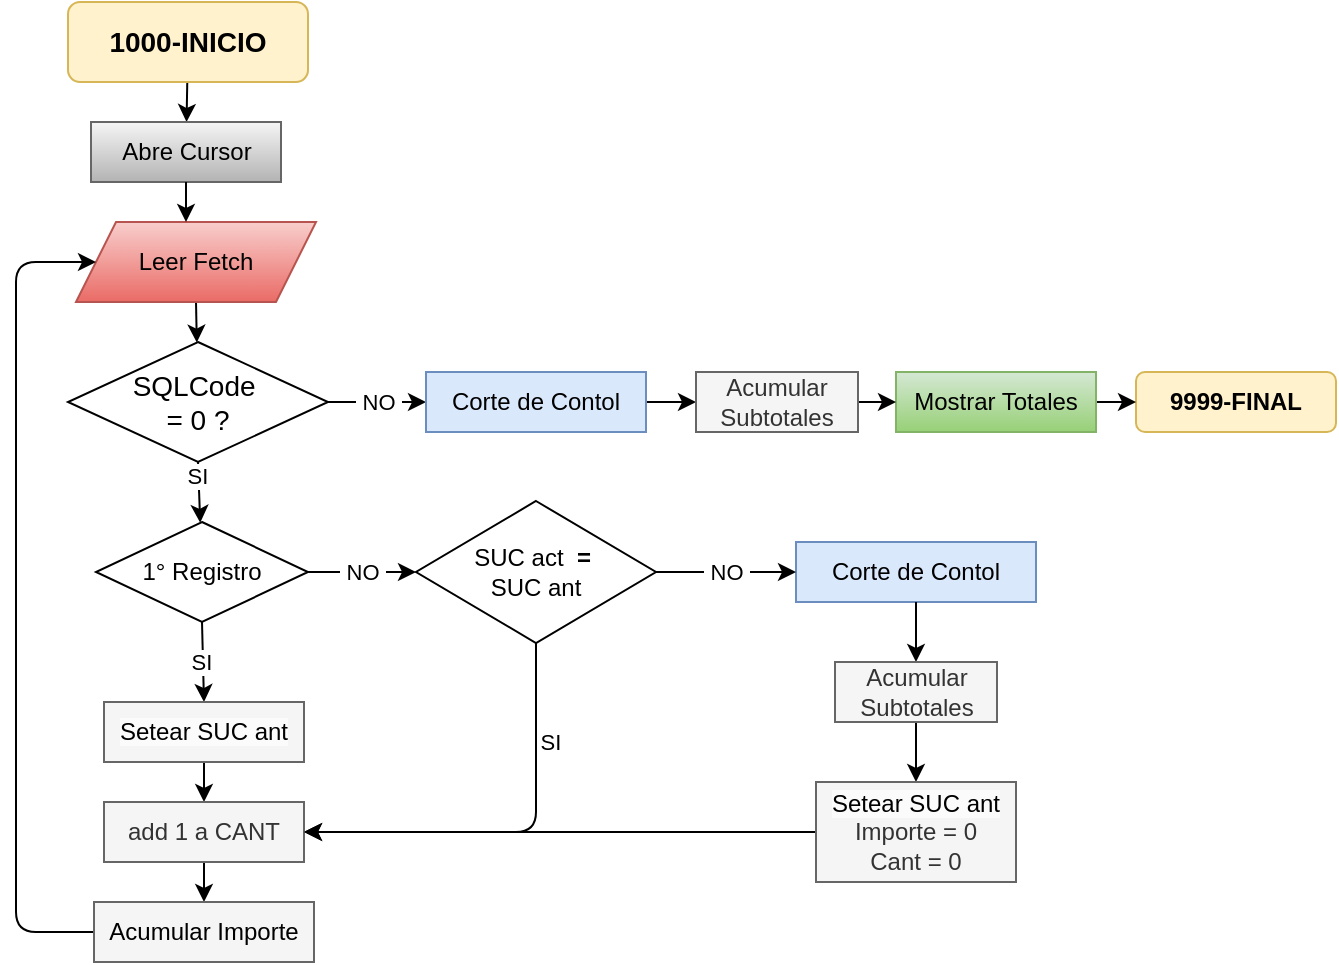 <mxfile>
    <diagram id="orXAmYVh9-CZ3GWi7Xlr" name="Página-1">
        <mxGraphModel dx="1265" dy="558" grid="1" gridSize="10" guides="1" tooltips="1" connect="1" arrows="1" fold="1" page="1" pageScale="1" pageWidth="827" pageHeight="1169" background="#FFFFFF" math="0" shadow="0">
            <root>
                <mxCell id="0"/>
                <mxCell id="1" parent="0"/>
                <mxCell id="78" value="" style="edgeStyle=none;html=1;" edge="1" parent="1" source="4" target="75">
                    <mxGeometry relative="1" as="geometry"/>
                </mxCell>
                <mxCell id="4" value="1000-INICIO" style="rounded=1;whiteSpace=wrap;html=1;fillColor=#fff2cc;strokeColor=#d6b656;fontStyle=1;fontSize=14;" parent="1" vertex="1">
                    <mxGeometry x="66" y="10" width="120" height="40" as="geometry"/>
                </mxCell>
                <mxCell id="8" value="" style="edgeStyle=none;html=1;exitX=0.5;exitY=1;exitDx=0;exitDy=0;" parent="1" source="36" target="7" edge="1">
                    <mxGeometry relative="1" as="geometry">
                        <mxPoint x="130" y="160" as="sourcePoint"/>
                    </mxGeometry>
                </mxCell>
                <mxCell id="7" value="SQLCode&amp;nbsp;&lt;div&gt;= 0 ?&lt;/div&gt;" style="rhombus;whiteSpace=wrap;html=1;fontSize=14;rounded=0;fontStyle=0;" parent="1" vertex="1">
                    <mxGeometry x="66" y="180" width="130" height="60" as="geometry"/>
                </mxCell>
                <mxCell id="11" value="" style="endArrow=classic;html=1;exitX=0.5;exitY=1;exitDx=0;exitDy=0;" parent="1" source="7" target="38" edge="1">
                    <mxGeometry relative="1" as="geometry">
                        <mxPoint x="129.5" y="270" as="sourcePoint"/>
                        <mxPoint x="130" y="290" as="targetPoint"/>
                    </mxGeometry>
                </mxCell>
                <mxCell id="12" value="SI&amp;nbsp;" style="edgeLabel;resizable=0;html=1;;align=center;verticalAlign=middle;" parent="11" connectable="0" vertex="1">
                    <mxGeometry relative="1" as="geometry">
                        <mxPoint y="-8" as="offset"/>
                    </mxGeometry>
                </mxCell>
                <mxCell id="15" value="SUC act&amp;nbsp;&amp;nbsp;&lt;span style=&quot;background-color: transparent;&quot;&gt;&lt;b&gt;=&amp;nbsp;&lt;/b&gt;&lt;/span&gt;&lt;div&gt;SUC ant&lt;/div&gt;" style="rhombus;whiteSpace=wrap;html=1;" parent="1" vertex="1">
                    <mxGeometry x="240" y="259.5" width="120" height="71" as="geometry"/>
                </mxCell>
                <mxCell id="61" style="edgeStyle=none;html=1;entryX=0.5;entryY=0;entryDx=0;entryDy=0;" parent="1" source="68" target="60" edge="1">
                    <mxGeometry relative="1" as="geometry"/>
                </mxCell>
                <mxCell id="21" value="Corte de Contol" style="rounded=0;whiteSpace=wrap;html=1;fillColor=#dae8fc;strokeColor=#6c8ebf;" parent="1" vertex="1">
                    <mxGeometry x="430" y="280" width="120" height="30" as="geometry"/>
                </mxCell>
                <mxCell id="26" value="" style="endArrow=classic;html=1;exitX=1;exitY=0.5;exitDx=0;exitDy=0;entryX=0;entryY=0.5;entryDx=0;entryDy=0;" parent="1" source="15" target="21" edge="1">
                    <mxGeometry relative="1" as="geometry">
                        <mxPoint x="170" y="330" as="sourcePoint"/>
                        <mxPoint x="270" y="330" as="targetPoint"/>
                    </mxGeometry>
                </mxCell>
                <mxCell id="27" value="&amp;nbsp;NO&amp;nbsp;" style="edgeLabel;resizable=0;html=1;;align=center;verticalAlign=middle;" parent="26" connectable="0" vertex="1">
                    <mxGeometry relative="1" as="geometry"/>
                </mxCell>
                <mxCell id="28" value="" style="endArrow=classic;html=1;exitX=0.5;exitY=1;exitDx=0;exitDy=0;entryX=1;entryY=0.5;entryDx=0;entryDy=0;" parent="1" source="15" target="55" edge="1">
                    <mxGeometry relative="1" as="geometry">
                        <mxPoint x="170" y="380" as="sourcePoint"/>
                        <mxPoint x="310" y="440" as="targetPoint"/>
                        <Array as="points">
                            <mxPoint x="300" y="425"/>
                        </Array>
                    </mxGeometry>
                </mxCell>
                <mxCell id="29" value="SI" style="edgeLabel;resizable=0;html=1;;align=center;verticalAlign=middle;" parent="28" connectable="0" vertex="1">
                    <mxGeometry relative="1" as="geometry">
                        <mxPoint x="18" y="-45" as="offset"/>
                    </mxGeometry>
                </mxCell>
                <mxCell id="30" value="9999-FINAL" style="rounded=1;whiteSpace=wrap;html=1;fillColor=#fff2cc;strokeColor=#d6b656;fontStyle=1" parent="1" vertex="1">
                    <mxGeometry x="600" y="195" width="100" height="30" as="geometry"/>
                </mxCell>
                <mxCell id="34" value="" style="endArrow=classic;html=1;entryX=0;entryY=0.5;entryDx=0;entryDy=0;exitX=1;exitY=0.5;exitDx=0;exitDy=0;" parent="1" source="7" target="48" edge="1">
                    <mxGeometry relative="1" as="geometry">
                        <mxPoint x="200" y="190" as="sourcePoint"/>
                        <mxPoint x="300" y="190" as="targetPoint"/>
                    </mxGeometry>
                </mxCell>
                <mxCell id="35" value="&amp;nbsp;NO&amp;nbsp;" style="edgeLabel;resizable=0;html=1;;align=center;verticalAlign=middle;" parent="34" connectable="0" vertex="1">
                    <mxGeometry relative="1" as="geometry"/>
                </mxCell>
                <mxCell id="36" value="Leer Fetch" style="shape=parallelogram;perimeter=parallelogramPerimeter;whiteSpace=wrap;html=1;fixedSize=1;fillColor=#f8cecc;gradientColor=#ea6b66;strokeColor=#b85450;" parent="1" vertex="1">
                    <mxGeometry x="70" y="120" width="120" height="40" as="geometry"/>
                </mxCell>
                <mxCell id="38" value="1° Registro" style="rhombus;whiteSpace=wrap;html=1;" parent="1" vertex="1">
                    <mxGeometry x="80" y="270" width="106" height="50" as="geometry"/>
                </mxCell>
                <mxCell id="42" value="" style="endArrow=classic;html=1;exitX=0.5;exitY=1;exitDx=0;exitDy=0;entryX=0.5;entryY=0;entryDx=0;entryDy=0;" parent="1" source="38" target="54" edge="1">
                    <mxGeometry relative="1" as="geometry">
                        <mxPoint x="250" y="300" as="sourcePoint"/>
                        <mxPoint x="130" y="370" as="targetPoint"/>
                    </mxGeometry>
                </mxCell>
                <mxCell id="43" value="SI&amp;nbsp;" style="edgeLabel;resizable=0;html=1;;align=center;verticalAlign=middle;" parent="42" connectable="0" vertex="1">
                    <mxGeometry relative="1" as="geometry">
                        <mxPoint as="offset"/>
                    </mxGeometry>
                </mxCell>
                <mxCell id="46" value="" style="endArrow=classic;html=1;exitX=1;exitY=0.5;exitDx=0;exitDy=0;entryX=0;entryY=0.5;entryDx=0;entryDy=0;" parent="1" source="38" target="15" edge="1">
                    <mxGeometry relative="1" as="geometry">
                        <mxPoint x="190" y="279.5" as="sourcePoint"/>
                        <mxPoint x="270" y="279.5" as="targetPoint"/>
                    </mxGeometry>
                </mxCell>
                <mxCell id="47" value="&amp;nbsp;NO&amp;nbsp;" style="edgeLabel;resizable=0;html=1;;align=center;verticalAlign=middle;" parent="46" connectable="0" vertex="1">
                    <mxGeometry relative="1" as="geometry"/>
                </mxCell>
                <mxCell id="64" style="edgeStyle=none;html=1;entryX=0;entryY=0.5;entryDx=0;entryDy=0;" parent="1" source="48" target="66" edge="1">
                    <mxGeometry relative="1" as="geometry"/>
                </mxCell>
                <mxCell id="48" value="Corte de Contol" style="rounded=0;whiteSpace=wrap;html=1;fillColor=#dae8fc;strokeColor=#6c8ebf;" parent="1" vertex="1">
                    <mxGeometry x="245" y="195" width="110" height="30" as="geometry"/>
                </mxCell>
                <mxCell id="57" style="edgeStyle=none;html=1;entryX=0.5;entryY=0;entryDx=0;entryDy=0;" parent="1" source="54" target="55" edge="1">
                    <mxGeometry relative="1" as="geometry"/>
                </mxCell>
                <mxCell id="54" value="&lt;span style=&quot;color: rgb(0, 0, 0); font-family: Helvetica; font-size: 12px; font-style: normal; font-variant-ligatures: normal; font-variant-caps: normal; font-weight: 400; letter-spacing: normal; orphans: 2; text-align: center; text-indent: 0px; text-transform: none; widows: 2; word-spacing: 0px; -webkit-text-stroke-width: 0px; white-space: normal; background-color: rgb(251, 251, 251); text-decoration-thickness: initial; text-decoration-style: initial; text-decoration-color: initial; display: inline !important; float: none;&quot;&gt;Setear SUC ant&lt;/span&gt;" style="rounded=0;whiteSpace=wrap;html=1;fillColor=#f5f5f5;fontColor=#333333;strokeColor=#666666;" parent="1" vertex="1">
                    <mxGeometry x="84" y="360" width="100" height="30" as="geometry"/>
                </mxCell>
                <mxCell id="58" style="edgeStyle=none;html=1;entryX=0.5;entryY=0;entryDx=0;entryDy=0;" parent="1" source="55" target="56" edge="1">
                    <mxGeometry relative="1" as="geometry"/>
                </mxCell>
                <mxCell id="55" value="&lt;div&gt;add 1 a CANT&lt;/div&gt;" style="rounded=0;whiteSpace=wrap;html=1;fillColor=#f5f5f5;fontColor=#333333;strokeColor=#666666;" parent="1" vertex="1">
                    <mxGeometry x="84" y="410" width="100" height="30" as="geometry"/>
                </mxCell>
                <mxCell id="59" style="edgeStyle=none;html=1;exitX=0;exitY=0.5;exitDx=0;exitDy=0;entryX=0;entryY=0.5;entryDx=0;entryDy=0;" parent="1" source="56" target="36" edge="1">
                    <mxGeometry relative="1" as="geometry">
                        <mxPoint x="54" y="137.5" as="targetPoint"/>
                        <mxPoint x="50" y="492.5" as="sourcePoint"/>
                        <Array as="points">
                            <mxPoint x="40" y="475"/>
                            <mxPoint x="40" y="140"/>
                        </Array>
                    </mxGeometry>
                </mxCell>
                <mxCell id="56" value="&lt;span style=&quot;color: rgb(0, 0, 0);&quot;&gt;Acumular Importe&lt;/span&gt;" style="rounded=0;whiteSpace=wrap;html=1;fillColor=#f5f5f5;fontColor=#333333;strokeColor=#666666;" parent="1" vertex="1">
                    <mxGeometry x="79" y="460" width="110" height="30" as="geometry"/>
                </mxCell>
                <mxCell id="73" style="edgeStyle=none;html=1;entryX=1;entryY=0.5;entryDx=0;entryDy=0;" parent="1" source="60" target="55" edge="1">
                    <mxGeometry relative="1" as="geometry"/>
                </mxCell>
                <mxCell id="60" value="&lt;span style=&quot;color: rgb(0, 0, 0); font-family: Helvetica; font-size: 12px; font-style: normal; font-variant-ligatures: normal; font-variant-caps: normal; font-weight: 400; letter-spacing: normal; orphans: 2; text-align: center; text-indent: 0px; text-transform: none; widows: 2; word-spacing: 0px; -webkit-text-stroke-width: 0px; white-space: normal; background-color: rgb(251, 251, 251); text-decoration-thickness: initial; text-decoration-style: initial; text-decoration-color: initial; float: none; display: inline !important;&quot;&gt;Setear SUC ant&lt;/span&gt;&lt;div&gt;Importe = 0&lt;/div&gt;&lt;div&gt;Cant = 0&lt;/div&gt;" style="rounded=0;whiteSpace=wrap;html=1;fillColor=#f5f5f5;fontColor=#333333;strokeColor=#666666;" parent="1" vertex="1">
                    <mxGeometry x="440" y="400" width="100" height="50" as="geometry"/>
                </mxCell>
                <mxCell id="65" style="edgeStyle=none;html=1;entryX=0;entryY=0.5;entryDx=0;entryDy=0;" parent="1" source="63" target="30" edge="1">
                    <mxGeometry relative="1" as="geometry"/>
                </mxCell>
                <mxCell id="63" value="Mostrar Totales" style="rounded=0;whiteSpace=wrap;html=1;fillColor=#d5e8d4;gradientColor=#97d077;strokeColor=#82b366;" parent="1" vertex="1">
                    <mxGeometry x="480" y="195" width="100" height="30" as="geometry"/>
                </mxCell>
                <mxCell id="67" style="edgeStyle=none;html=1;entryX=0;entryY=0.5;entryDx=0;entryDy=0;" parent="1" source="66" target="63" edge="1">
                    <mxGeometry relative="1" as="geometry"/>
                </mxCell>
                <mxCell id="66" value="Acumular&lt;div&gt;Subtotales&lt;/div&gt;" style="rounded=0;whiteSpace=wrap;html=1;fillColor=#f5f5f5;fontColor=#333333;strokeColor=#666666;" parent="1" vertex="1">
                    <mxGeometry x="380" y="195" width="81" height="30" as="geometry"/>
                </mxCell>
                <mxCell id="72" value="" style="edgeStyle=none;html=1;entryX=0.5;entryY=0;entryDx=0;entryDy=0;" parent="1" source="21" target="68" edge="1">
                    <mxGeometry relative="1" as="geometry">
                        <mxPoint x="490" y="310" as="sourcePoint"/>
                        <mxPoint x="490" y="400" as="targetPoint"/>
                    </mxGeometry>
                </mxCell>
                <mxCell id="68" value="Acumular&lt;div&gt;Subtotales&lt;/div&gt;" style="rounded=0;whiteSpace=wrap;html=1;fillColor=#f5f5f5;fontColor=#333333;strokeColor=#666666;" parent="1" vertex="1">
                    <mxGeometry x="449.5" y="340" width="81" height="30" as="geometry"/>
                </mxCell>
                <mxCell id="75" value="Abre Cursor" style="rounded=0;whiteSpace=wrap;html=1;fillColor=#f5f5f5;gradientColor=#b3b3b3;strokeColor=#666666;" vertex="1" parent="1">
                    <mxGeometry x="77.5" y="70" width="95" height="30" as="geometry"/>
                </mxCell>
                <mxCell id="77" style="edgeStyle=none;html=1;" edge="1" parent="1" source="75">
                    <mxGeometry relative="1" as="geometry">
                        <mxPoint x="125" y="120" as="targetPoint"/>
                    </mxGeometry>
                </mxCell>
            </root>
        </mxGraphModel>
    </diagram>
</mxfile>